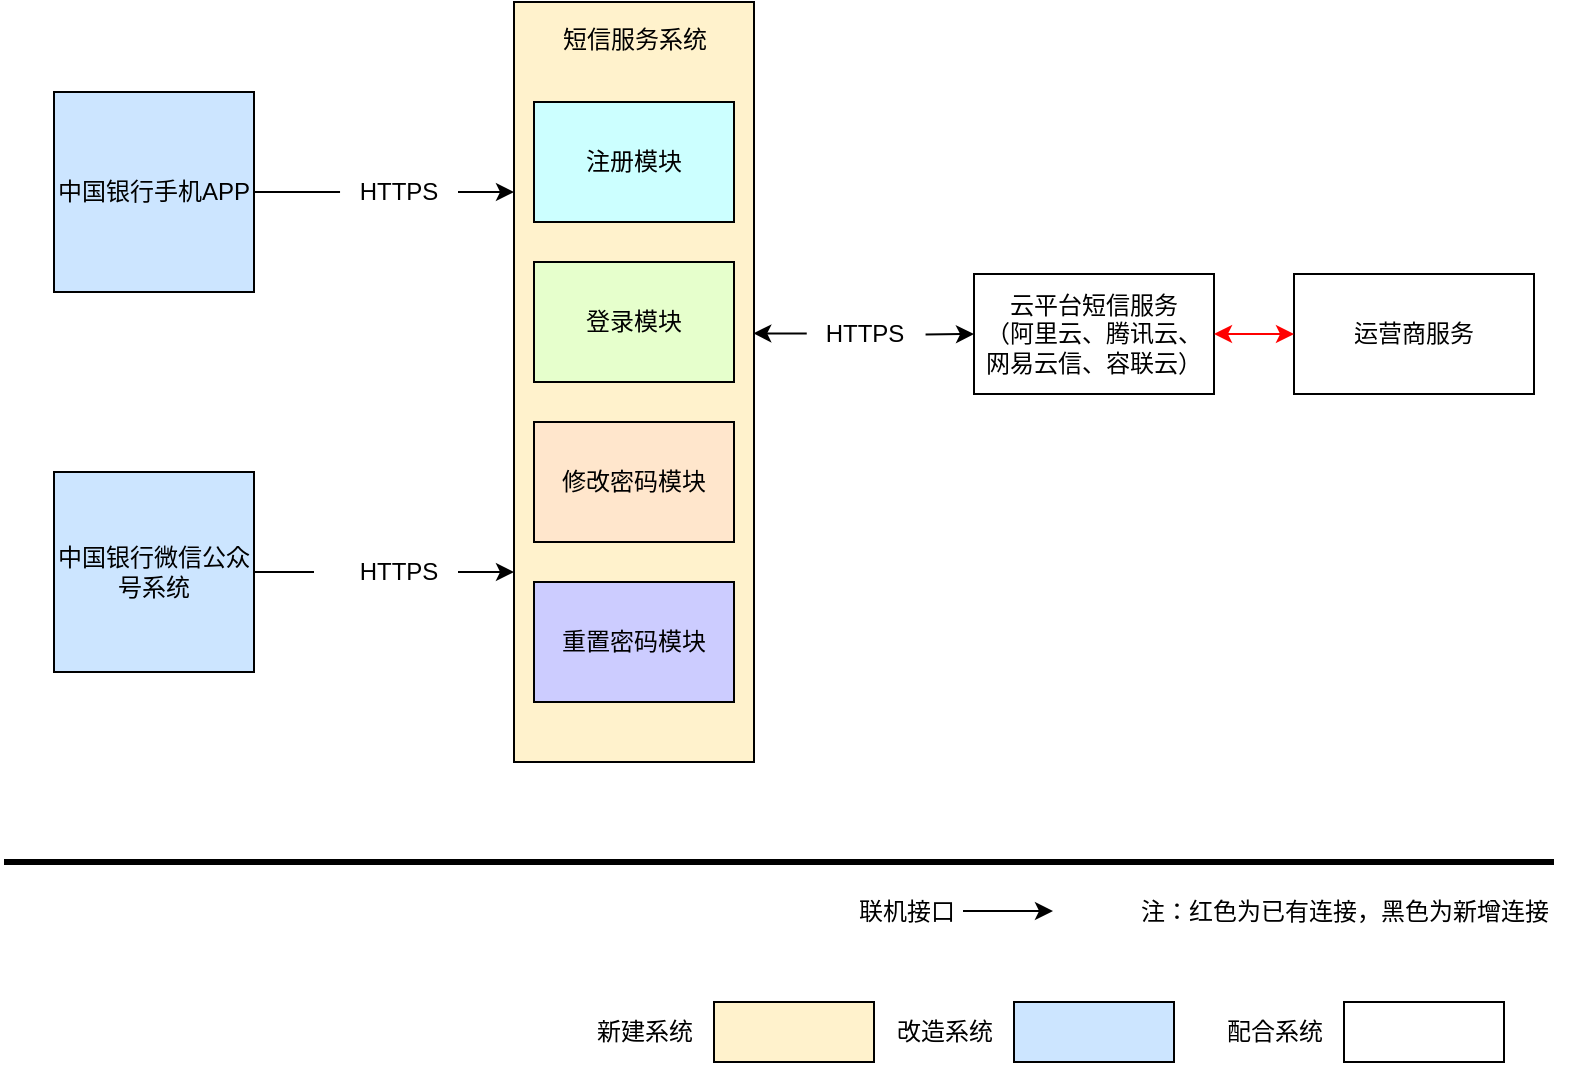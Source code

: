 <mxfile version="20.2.3" type="github">
  <diagram id="3DF-HMF9YldkH5yhk9YW" name="第 1 页">
    <mxGraphModel dx="942" dy="574" grid="1" gridSize="10" guides="1" tooltips="1" connect="1" arrows="1" fold="1" page="1" pageScale="1" pageWidth="827" pageHeight="1169" math="0" shadow="0">
      <root>
        <mxCell id="0" />
        <mxCell id="1" parent="0" />
        <mxCell id="la58n8PUMo0xB4A3V1Z5-13" style="edgeStyle=orthogonalEdgeStyle;rounded=0;orthogonalLoop=1;jettySize=auto;html=1;strokeWidth=1;entryX=0;entryY=0.25;entryDx=0;entryDy=0;startArrow=none;" parent="1" source="la58n8PUMo0xB4A3V1Z5-15" target="la58n8PUMo0xB4A3V1Z5-4" edge="1">
          <mxGeometry relative="1" as="geometry">
            <mxPoint x="280" y="210" as="targetPoint" />
          </mxGeometry>
        </mxCell>
        <mxCell id="la58n8PUMo0xB4A3V1Z5-2" value="中国银行手机APP" style="rounded=0;whiteSpace=wrap;html=1;fillColor=#CCE5FF;" parent="1" vertex="1">
          <mxGeometry x="60" y="155" width="100" height="100" as="geometry" />
        </mxCell>
        <mxCell id="la58n8PUMo0xB4A3V1Z5-14" style="edgeStyle=orthogonalEdgeStyle;rounded=0;orthogonalLoop=1;jettySize=auto;html=1;entryX=0;entryY=0.75;entryDx=0;entryDy=0;strokeWidth=1;startArrow=none;" parent="1" source="la58n8PUMo0xB4A3V1Z5-18" target="la58n8PUMo0xB4A3V1Z5-4" edge="1">
          <mxGeometry relative="1" as="geometry" />
        </mxCell>
        <mxCell id="la58n8PUMo0xB4A3V1Z5-3" value="中国银行微信公众号系统" style="rounded=0;whiteSpace=wrap;html=1;fillColor=#CCE5FF;" parent="1" vertex="1">
          <mxGeometry x="60" y="345" width="100" height="100" as="geometry" />
        </mxCell>
        <mxCell id="la58n8PUMo0xB4A3V1Z5-4" value="" style="rounded=0;whiteSpace=wrap;html=1;fillColor=#FFF2CC;" parent="1" vertex="1">
          <mxGeometry x="290" y="110" width="120" height="380" as="geometry" />
        </mxCell>
        <mxCell id="la58n8PUMo0xB4A3V1Z5-5" value="短信服务系统" style="text;html=1;resizable=0;autosize=1;align=center;verticalAlign=middle;points=[];fillColor=none;strokeColor=none;rounded=0;" parent="1" vertex="1">
          <mxGeometry x="300" y="114" width="100" height="30" as="geometry" />
        </mxCell>
        <mxCell id="la58n8PUMo0xB4A3V1Z5-6" value="注册模块" style="rounded=0;whiteSpace=wrap;html=1;fillColor=#CCFFFF;" parent="1" vertex="1">
          <mxGeometry x="300" y="160" width="100" height="60" as="geometry" />
        </mxCell>
        <mxCell id="la58n8PUMo0xB4A3V1Z5-7" value="登录模块" style="rounded=0;whiteSpace=wrap;html=1;fillColor=#E6FFCC;" parent="1" vertex="1">
          <mxGeometry x="300" y="240" width="100" height="60" as="geometry" />
        </mxCell>
        <mxCell id="la58n8PUMo0xB4A3V1Z5-8" value="修改密码模块" style="rounded=0;whiteSpace=wrap;html=1;fillColor=#FFE6CC;" parent="1" vertex="1">
          <mxGeometry x="300" y="320" width="100" height="60" as="geometry" />
        </mxCell>
        <mxCell id="la58n8PUMo0xB4A3V1Z5-9" value="重置密码模块" style="rounded=0;whiteSpace=wrap;html=1;fillColor=#CCCCFF;" parent="1" vertex="1">
          <mxGeometry x="300" y="400" width="100" height="60" as="geometry" />
        </mxCell>
        <mxCell id="la58n8PUMo0xB4A3V1Z5-10" value="云平台短信服务&lt;br&gt;（阿里云、腾讯云、网易云信、容联云）" style="rounded=0;whiteSpace=wrap;html=1;fillColor=#FFFFFF;" parent="1" vertex="1">
          <mxGeometry x="520" y="246" width="120" height="60" as="geometry" />
        </mxCell>
        <mxCell id="la58n8PUMo0xB4A3V1Z5-11" value="运营商服务" style="rounded=0;whiteSpace=wrap;html=1;fillColor=#FFFFFF;" parent="1" vertex="1">
          <mxGeometry x="680" y="246" width="120" height="60" as="geometry" />
        </mxCell>
        <mxCell id="la58n8PUMo0xB4A3V1Z5-12" value="" style="endArrow=none;html=1;rounded=0;strokeWidth=3;" parent="1" edge="1">
          <mxGeometry width="50" height="50" relative="1" as="geometry">
            <mxPoint x="35" y="540" as="sourcePoint" />
            <mxPoint x="810" y="540" as="targetPoint" />
          </mxGeometry>
        </mxCell>
        <mxCell id="la58n8PUMo0xB4A3V1Z5-15" value="HTTPS" style="text;html=1;resizable=0;autosize=1;align=center;verticalAlign=middle;points=[];fillColor=none;strokeColor=none;rounded=0;" parent="1" vertex="1">
          <mxGeometry x="202" y="190" width="60" height="30" as="geometry" />
        </mxCell>
        <mxCell id="la58n8PUMo0xB4A3V1Z5-17" value="" style="edgeStyle=orthogonalEdgeStyle;rounded=0;orthogonalLoop=1;jettySize=auto;html=1;strokeWidth=1;entryX=0.017;entryY=0.5;entryDx=0;entryDy=0;endArrow=none;entryPerimeter=0;" parent="1" source="la58n8PUMo0xB4A3V1Z5-2" target="la58n8PUMo0xB4A3V1Z5-15" edge="1">
          <mxGeometry relative="1" as="geometry">
            <mxPoint x="290" y="205" as="targetPoint" />
            <mxPoint x="190" y="205" as="sourcePoint" />
          </mxGeometry>
        </mxCell>
        <mxCell id="la58n8PUMo0xB4A3V1Z5-18" value="HTTPS" style="text;html=1;resizable=0;autosize=1;align=center;verticalAlign=middle;points=[];fillColor=none;strokeColor=none;rounded=0;" parent="1" vertex="1">
          <mxGeometry x="202" y="380" width="60" height="30" as="geometry" />
        </mxCell>
        <mxCell id="la58n8PUMo0xB4A3V1Z5-19" value="" style="edgeStyle=orthogonalEdgeStyle;rounded=0;orthogonalLoop=1;jettySize=auto;html=1;strokeWidth=1;endArrow=none;" parent="1" source="la58n8PUMo0xB4A3V1Z5-3" edge="1">
          <mxGeometry relative="1" as="geometry">
            <mxPoint x="173" y="395" as="sourcePoint" />
            <mxPoint x="190" y="395" as="targetPoint" />
          </mxGeometry>
        </mxCell>
        <mxCell id="la58n8PUMo0xB4A3V1Z5-23" value="" style="endArrow=classic;startArrow=none;html=1;rounded=0;strokeWidth=1;exitX=1.013;exitY=0.507;exitDx=0;exitDy=0;exitPerimeter=0;entryX=0;entryY=0.5;entryDx=0;entryDy=0;" parent="1" source="la58n8PUMo0xB4A3V1Z5-24" target="la58n8PUMo0xB4A3V1Z5-10" edge="1">
          <mxGeometry width="50" height="50" relative="1" as="geometry">
            <mxPoint x="470" y="325" as="sourcePoint" />
            <mxPoint x="520" y="275" as="targetPoint" />
          </mxGeometry>
        </mxCell>
        <mxCell id="la58n8PUMo0xB4A3V1Z5-24" value="HTTPS" style="text;html=1;resizable=0;autosize=1;align=center;verticalAlign=middle;points=[];fillColor=none;strokeColor=none;rounded=0;" parent="1" vertex="1">
          <mxGeometry x="435" y="261" width="60" height="30" as="geometry" />
        </mxCell>
        <mxCell id="la58n8PUMo0xB4A3V1Z5-25" value="" style="endArrow=none;startArrow=classic;html=1;rounded=0;strokeWidth=1;exitX=0.997;exitY=0.436;exitDx=0;exitDy=0;exitPerimeter=0;entryX=0.023;entryY=0.493;entryDx=0;entryDy=0;entryPerimeter=0;" parent="1" source="la58n8PUMo0xB4A3V1Z5-4" target="la58n8PUMo0xB4A3V1Z5-24" edge="1">
          <mxGeometry width="50" height="50" relative="1" as="geometry">
            <mxPoint x="409.64" y="275.68" as="sourcePoint" />
            <mxPoint x="520" y="275" as="targetPoint" />
          </mxGeometry>
        </mxCell>
        <mxCell id="la58n8PUMo0xB4A3V1Z5-29" value="" style="endArrow=classic;startArrow=classic;html=1;rounded=0;strokeWidth=1;entryX=0;entryY=0.5;entryDx=0;entryDy=0;exitX=1;exitY=0.5;exitDx=0;exitDy=0;strokeColor=#FF0000;" parent="1" source="la58n8PUMo0xB4A3V1Z5-10" target="la58n8PUMo0xB4A3V1Z5-11" edge="1">
          <mxGeometry width="50" height="50" relative="1" as="geometry">
            <mxPoint x="640" y="310" as="sourcePoint" />
            <mxPoint x="690" y="260" as="targetPoint" />
          </mxGeometry>
        </mxCell>
        <mxCell id="la58n8PUMo0xB4A3V1Z5-30" value="联机接口" style="text;html=1;resizable=0;autosize=1;align=center;verticalAlign=middle;points=[];fillColor=none;strokeColor=none;rounded=0;" parent="1" vertex="1">
          <mxGeometry x="450.5" y="550" width="70" height="30" as="geometry" />
        </mxCell>
        <mxCell id="la58n8PUMo0xB4A3V1Z5-31" value="" style="endArrow=classic;html=1;rounded=0;strokeWidth=1;" parent="1" edge="1">
          <mxGeometry width="50" height="50" relative="1" as="geometry">
            <mxPoint x="514.5" y="564.5" as="sourcePoint" />
            <mxPoint x="559.5" y="564.5" as="targetPoint" />
          </mxGeometry>
        </mxCell>
        <mxCell id="la58n8PUMo0xB4A3V1Z5-34" value="注：红色为已有连接，黑色为新增连接" style="text;html=1;resizable=0;autosize=1;align=center;verticalAlign=middle;points=[];fillColor=none;strokeColor=none;rounded=0;" parent="1" vertex="1">
          <mxGeometry x="590" y="550" width="230" height="30" as="geometry" />
        </mxCell>
        <mxCell id="la58n8PUMo0xB4A3V1Z5-35" value="" style="rounded=0;whiteSpace=wrap;html=1;fillColor=#CCE5FF;" parent="1" vertex="1">
          <mxGeometry x="540" y="610" width="80" height="30" as="geometry" />
        </mxCell>
        <mxCell id="la58n8PUMo0xB4A3V1Z5-36" value="改造系统" style="text;html=1;resizable=0;autosize=1;align=center;verticalAlign=middle;points=[];fillColor=none;strokeColor=none;rounded=0;" parent="1" vertex="1">
          <mxGeometry x="470" y="610" width="70" height="30" as="geometry" />
        </mxCell>
        <mxCell id="la58n8PUMo0xB4A3V1Z5-37" value="" style="rounded=0;whiteSpace=wrap;html=1;fillColor=#FFF2CC;" parent="1" vertex="1">
          <mxGeometry x="390" y="610" width="80" height="30" as="geometry" />
        </mxCell>
        <mxCell id="la58n8PUMo0xB4A3V1Z5-38" value="新建系统" style="text;html=1;resizable=0;autosize=1;align=center;verticalAlign=middle;points=[];fillColor=none;strokeColor=none;rounded=0;" parent="1" vertex="1">
          <mxGeometry x="320" y="610" width="70" height="30" as="geometry" />
        </mxCell>
        <mxCell id="la58n8PUMo0xB4A3V1Z5-39" value="" style="rounded=0;whiteSpace=wrap;html=1;fillColor=#FFFFFF;" parent="1" vertex="1">
          <mxGeometry x="705" y="610" width="80" height="30" as="geometry" />
        </mxCell>
        <mxCell id="la58n8PUMo0xB4A3V1Z5-40" value="配合系统" style="text;html=1;resizable=0;autosize=1;align=center;verticalAlign=middle;points=[];fillColor=none;strokeColor=none;rounded=0;" parent="1" vertex="1">
          <mxGeometry x="635" y="610" width="70" height="30" as="geometry" />
        </mxCell>
      </root>
    </mxGraphModel>
  </diagram>
</mxfile>
